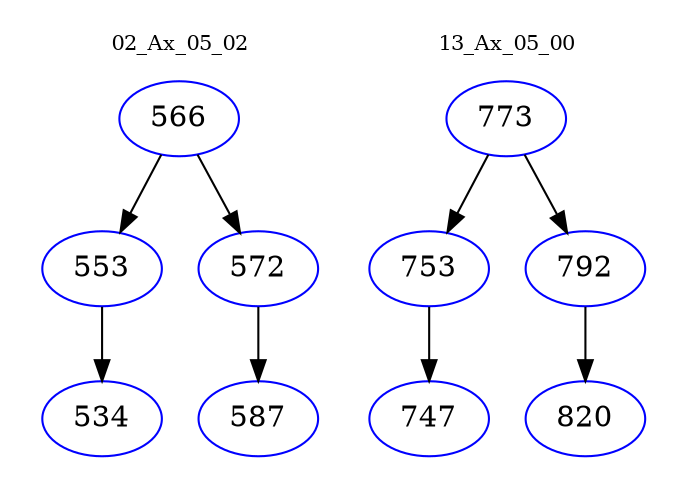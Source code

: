 digraph{
subgraph cluster_0 {
color = white
label = "02_Ax_05_02";
fontsize=10;
T0_566 [label="566", color="blue"]
T0_566 -> T0_553 [color="black"]
T0_553 [label="553", color="blue"]
T0_553 -> T0_534 [color="black"]
T0_534 [label="534", color="blue"]
T0_566 -> T0_572 [color="black"]
T0_572 [label="572", color="blue"]
T0_572 -> T0_587 [color="black"]
T0_587 [label="587", color="blue"]
}
subgraph cluster_1 {
color = white
label = "13_Ax_05_00";
fontsize=10;
T1_773 [label="773", color="blue"]
T1_773 -> T1_753 [color="black"]
T1_753 [label="753", color="blue"]
T1_753 -> T1_747 [color="black"]
T1_747 [label="747", color="blue"]
T1_773 -> T1_792 [color="black"]
T1_792 [label="792", color="blue"]
T1_792 -> T1_820 [color="black"]
T1_820 [label="820", color="blue"]
}
}
